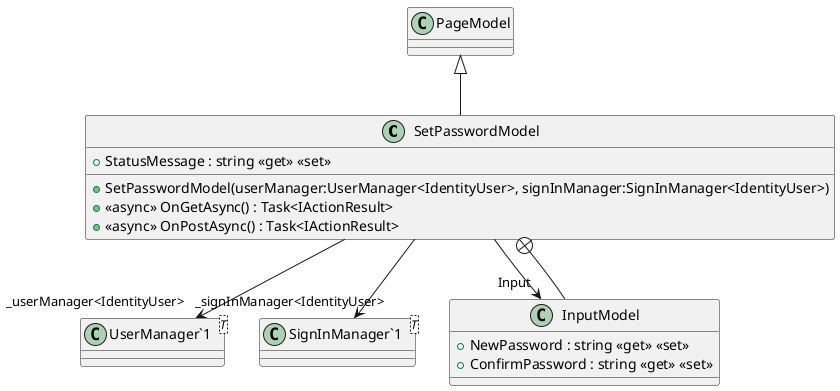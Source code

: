 @startuml
class SetPasswordModel {
    + SetPasswordModel(userManager:UserManager<IdentityUser>, signInManager:SignInManager<IdentityUser>)
    + StatusMessage : string <<get>> <<set>>
    + <<async>> OnGetAsync() : Task<IActionResult>
    + <<async>> OnPostAsync() : Task<IActionResult>
}
class "UserManager`1"<T> {
}
class "SignInManager`1"<T> {
}
class InputModel {
    + NewPassword : string <<get>> <<set>>
    + ConfirmPassword : string <<get>> <<set>>
}
PageModel <|-- SetPasswordModel
SetPasswordModel --> "_userManager<IdentityUser>" "UserManager`1"
SetPasswordModel --> "_signInManager<IdentityUser>" "SignInManager`1"
SetPasswordModel --> "Input" InputModel
SetPasswordModel +-- InputModel
@enduml

